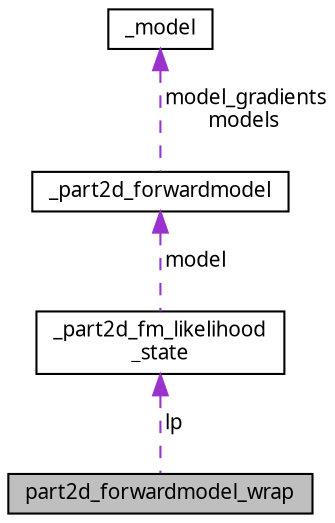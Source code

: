 digraph "part2d_forwardmodel_wrap"
{
  edge [fontname="FreeSans.ttf",fontsize="10",labelfontname="FreeSans.ttf",labelfontsize="10"];
  node [fontname="FreeSans.ttf",fontsize="10",shape=record];
  Node1 [label="part2d_forwardmodel_wrap",height=0.2,width=0.4,color="black", fillcolor="grey75", style="filled", fontcolor="black"];
  Node2 -> Node1 [dir="back",color="darkorchid3",fontsize="10",style="dashed",label=" lp" ,fontname="FreeSans.ttf"];
  Node2 [label="_part2d_fm_likelihood\l_state",height=0.2,width=0.4,color="black", fillcolor="white", style="filled",URL="$struct__part2d__fm__likelihood__state.html"];
  Node3 -> Node2 [dir="back",color="darkorchid3",fontsize="10",style="dashed",label=" model" ,fontname="FreeSans.ttf"];
  Node3 [label="_part2d_forwardmodel",height=0.2,width=0.4,color="black", fillcolor="white", style="filled",URL="$struct__part2d__forwardmodel.html"];
  Node4 -> Node3 [dir="back",color="darkorchid3",fontsize="10",style="dashed",label=" model_gradients\nmodels" ,fontname="FreeSans.ttf"];
  Node4 [label="_model",height=0.2,width=0.4,color="black", fillcolor="white", style="filled",URL="$struct__model.html"];
}
